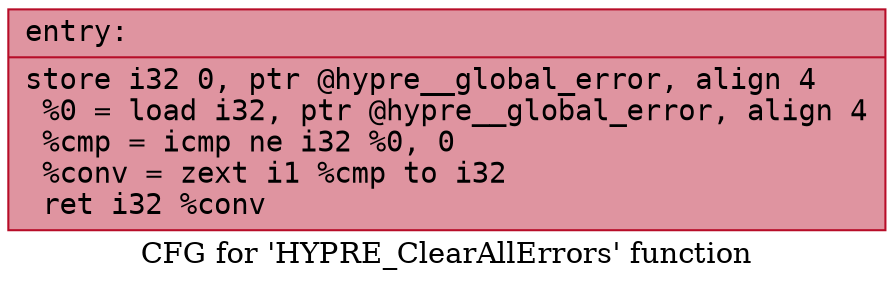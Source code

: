 digraph "CFG for 'HYPRE_ClearAllErrors' function" {
	label="CFG for 'HYPRE_ClearAllErrors' function";

	Node0x5645847ad640 [shape=record,color="#b70d28ff", style=filled, fillcolor="#b70d2870" fontname="Courier",label="{entry:\l|  store i32 0, ptr @hypre__global_error, align 4\l  %0 = load i32, ptr @hypre__global_error, align 4\l  %cmp = icmp ne i32 %0, 0\l  %conv = zext i1 %cmp to i32\l  ret i32 %conv\l}"];
}
